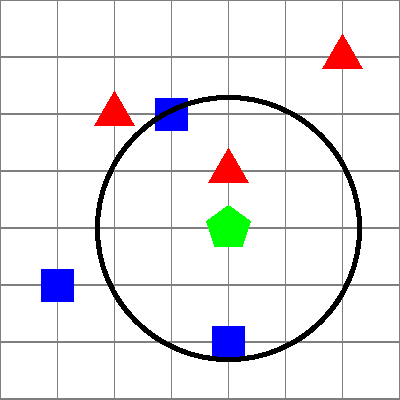 
import math;

size(200); // Taille de l'image
add(grid(7,7,gray));

// triangles rouges
fill(shift((2,5))*scale(0.4)*polygon(3), red);
fill(shift((4,4))*scale(0.4)*polygon(3), red);
fill(shift((6,6))*scale(0.4)*polygon(3), red);

// carres bleus
fill(shift((4,1))*scale(0.4)*polygon(4), blue);
fill(shift((1,2))*scale(0.4)*polygon(4), blue);
fill(shift((3,5))*scale(0.4)*polygon(4), blue);

fill(shift((4,3))*scale(0.4)*polygon(5), green);

draw(circle((4,3),2.3), black + linewidth(2));
